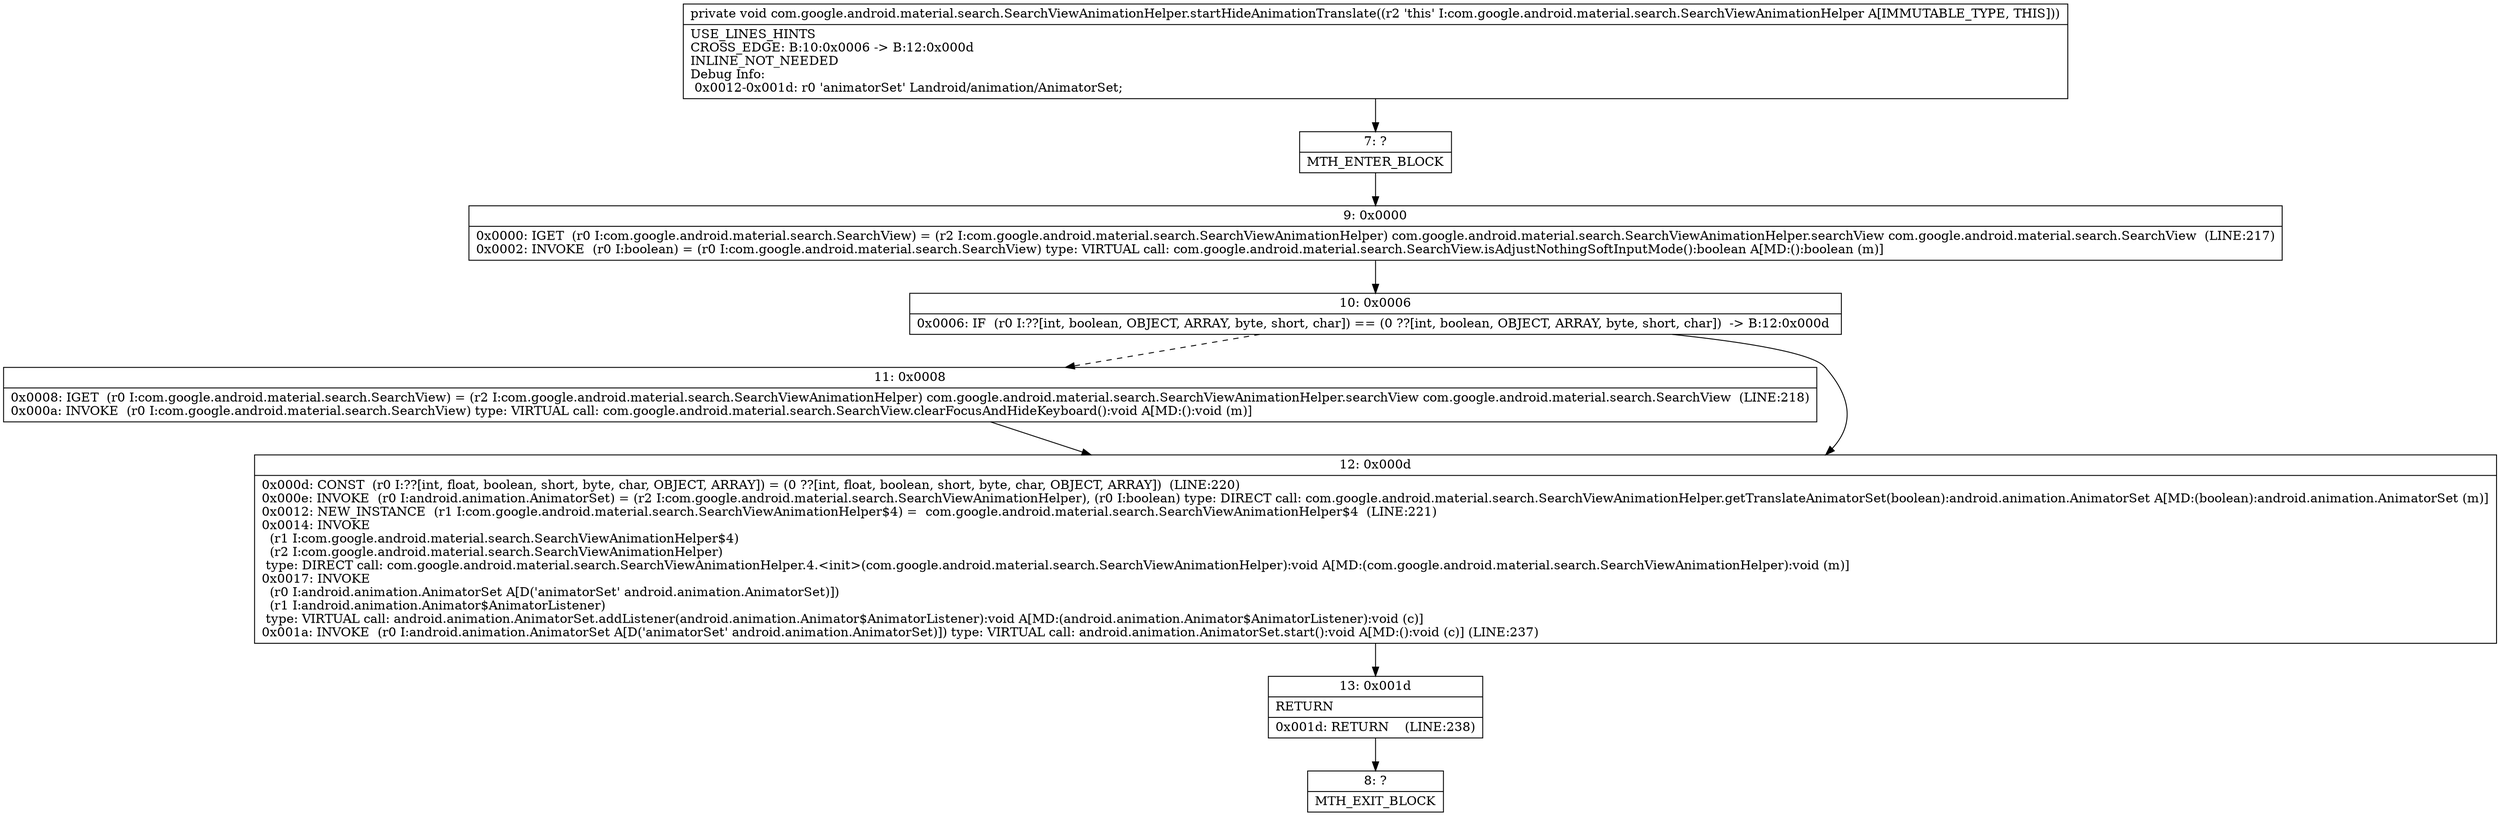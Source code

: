 digraph "CFG forcom.google.android.material.search.SearchViewAnimationHelper.startHideAnimationTranslate()V" {
Node_7 [shape=record,label="{7\:\ ?|MTH_ENTER_BLOCK\l}"];
Node_9 [shape=record,label="{9\:\ 0x0000|0x0000: IGET  (r0 I:com.google.android.material.search.SearchView) = (r2 I:com.google.android.material.search.SearchViewAnimationHelper) com.google.android.material.search.SearchViewAnimationHelper.searchView com.google.android.material.search.SearchView  (LINE:217)\l0x0002: INVOKE  (r0 I:boolean) = (r0 I:com.google.android.material.search.SearchView) type: VIRTUAL call: com.google.android.material.search.SearchView.isAdjustNothingSoftInputMode():boolean A[MD:():boolean (m)]\l}"];
Node_10 [shape=record,label="{10\:\ 0x0006|0x0006: IF  (r0 I:??[int, boolean, OBJECT, ARRAY, byte, short, char]) == (0 ??[int, boolean, OBJECT, ARRAY, byte, short, char])  \-\> B:12:0x000d \l}"];
Node_11 [shape=record,label="{11\:\ 0x0008|0x0008: IGET  (r0 I:com.google.android.material.search.SearchView) = (r2 I:com.google.android.material.search.SearchViewAnimationHelper) com.google.android.material.search.SearchViewAnimationHelper.searchView com.google.android.material.search.SearchView  (LINE:218)\l0x000a: INVOKE  (r0 I:com.google.android.material.search.SearchView) type: VIRTUAL call: com.google.android.material.search.SearchView.clearFocusAndHideKeyboard():void A[MD:():void (m)]\l}"];
Node_12 [shape=record,label="{12\:\ 0x000d|0x000d: CONST  (r0 I:??[int, float, boolean, short, byte, char, OBJECT, ARRAY]) = (0 ??[int, float, boolean, short, byte, char, OBJECT, ARRAY])  (LINE:220)\l0x000e: INVOKE  (r0 I:android.animation.AnimatorSet) = (r2 I:com.google.android.material.search.SearchViewAnimationHelper), (r0 I:boolean) type: DIRECT call: com.google.android.material.search.SearchViewAnimationHelper.getTranslateAnimatorSet(boolean):android.animation.AnimatorSet A[MD:(boolean):android.animation.AnimatorSet (m)]\l0x0012: NEW_INSTANCE  (r1 I:com.google.android.material.search.SearchViewAnimationHelper$4) =  com.google.android.material.search.SearchViewAnimationHelper$4  (LINE:221)\l0x0014: INVOKE  \l  (r1 I:com.google.android.material.search.SearchViewAnimationHelper$4)\l  (r2 I:com.google.android.material.search.SearchViewAnimationHelper)\l type: DIRECT call: com.google.android.material.search.SearchViewAnimationHelper.4.\<init\>(com.google.android.material.search.SearchViewAnimationHelper):void A[MD:(com.google.android.material.search.SearchViewAnimationHelper):void (m)]\l0x0017: INVOKE  \l  (r0 I:android.animation.AnimatorSet A[D('animatorSet' android.animation.AnimatorSet)])\l  (r1 I:android.animation.Animator$AnimatorListener)\l type: VIRTUAL call: android.animation.AnimatorSet.addListener(android.animation.Animator$AnimatorListener):void A[MD:(android.animation.Animator$AnimatorListener):void (c)]\l0x001a: INVOKE  (r0 I:android.animation.AnimatorSet A[D('animatorSet' android.animation.AnimatorSet)]) type: VIRTUAL call: android.animation.AnimatorSet.start():void A[MD:():void (c)] (LINE:237)\l}"];
Node_13 [shape=record,label="{13\:\ 0x001d|RETURN\l|0x001d: RETURN    (LINE:238)\l}"];
Node_8 [shape=record,label="{8\:\ ?|MTH_EXIT_BLOCK\l}"];
MethodNode[shape=record,label="{private void com.google.android.material.search.SearchViewAnimationHelper.startHideAnimationTranslate((r2 'this' I:com.google.android.material.search.SearchViewAnimationHelper A[IMMUTABLE_TYPE, THIS]))  | USE_LINES_HINTS\lCROSS_EDGE: B:10:0x0006 \-\> B:12:0x000d\lINLINE_NOT_NEEDED\lDebug Info:\l  0x0012\-0x001d: r0 'animatorSet' Landroid\/animation\/AnimatorSet;\l}"];
MethodNode -> Node_7;Node_7 -> Node_9;
Node_9 -> Node_10;
Node_10 -> Node_11[style=dashed];
Node_10 -> Node_12;
Node_11 -> Node_12;
Node_12 -> Node_13;
Node_13 -> Node_8;
}

